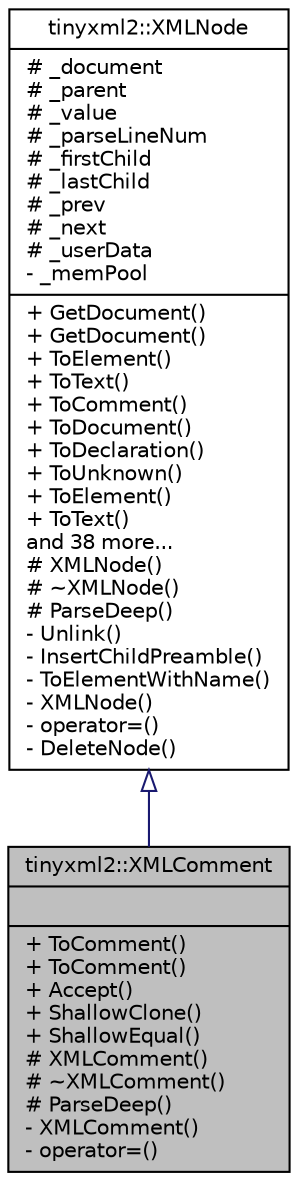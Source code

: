 digraph "tinyxml2::XMLComment"
{
 // LATEX_PDF_SIZE
  edge [fontname="Helvetica",fontsize="10",labelfontname="Helvetica",labelfontsize="10"];
  node [fontname="Helvetica",fontsize="10",shape=record];
  Node1 [label="{tinyxml2::XMLComment\n||+ ToComment()\l+ ToComment()\l+ Accept()\l+ ShallowClone()\l+ ShallowEqual()\l# XMLComment()\l# ~XMLComment()\l# ParseDeep()\l- XMLComment()\l- operator=()\l}",height=0.2,width=0.4,color="black", fillcolor="grey75", style="filled", fontcolor="black",tooltip=" "];
  Node2 -> Node1 [dir="back",color="midnightblue",fontsize="10",style="solid",arrowtail="onormal",fontname="Helvetica"];
  Node2 [label="{tinyxml2::XMLNode\n|# _document\l# _parent\l# _value\l# _parseLineNum\l# _firstChild\l# _lastChild\l# _prev\l# _next\l# _userData\l- _memPool\l|+ GetDocument()\l+ GetDocument()\l+ ToElement()\l+ ToText()\l+ ToComment()\l+ ToDocument()\l+ ToDeclaration()\l+ ToUnknown()\l+ ToElement()\l+ ToText()\land 38 more...\l# XMLNode()\l# ~XMLNode()\l# ParseDeep()\l- Unlink()\l- InsertChildPreamble()\l- ToElementWithName()\l- XMLNode()\l- operator=()\l- DeleteNode()\l}",height=0.2,width=0.4,color="black", fillcolor="white", style="filled",URL="$classtinyxml2_1_1_x_m_l_node.html",tooltip=" "];
}
